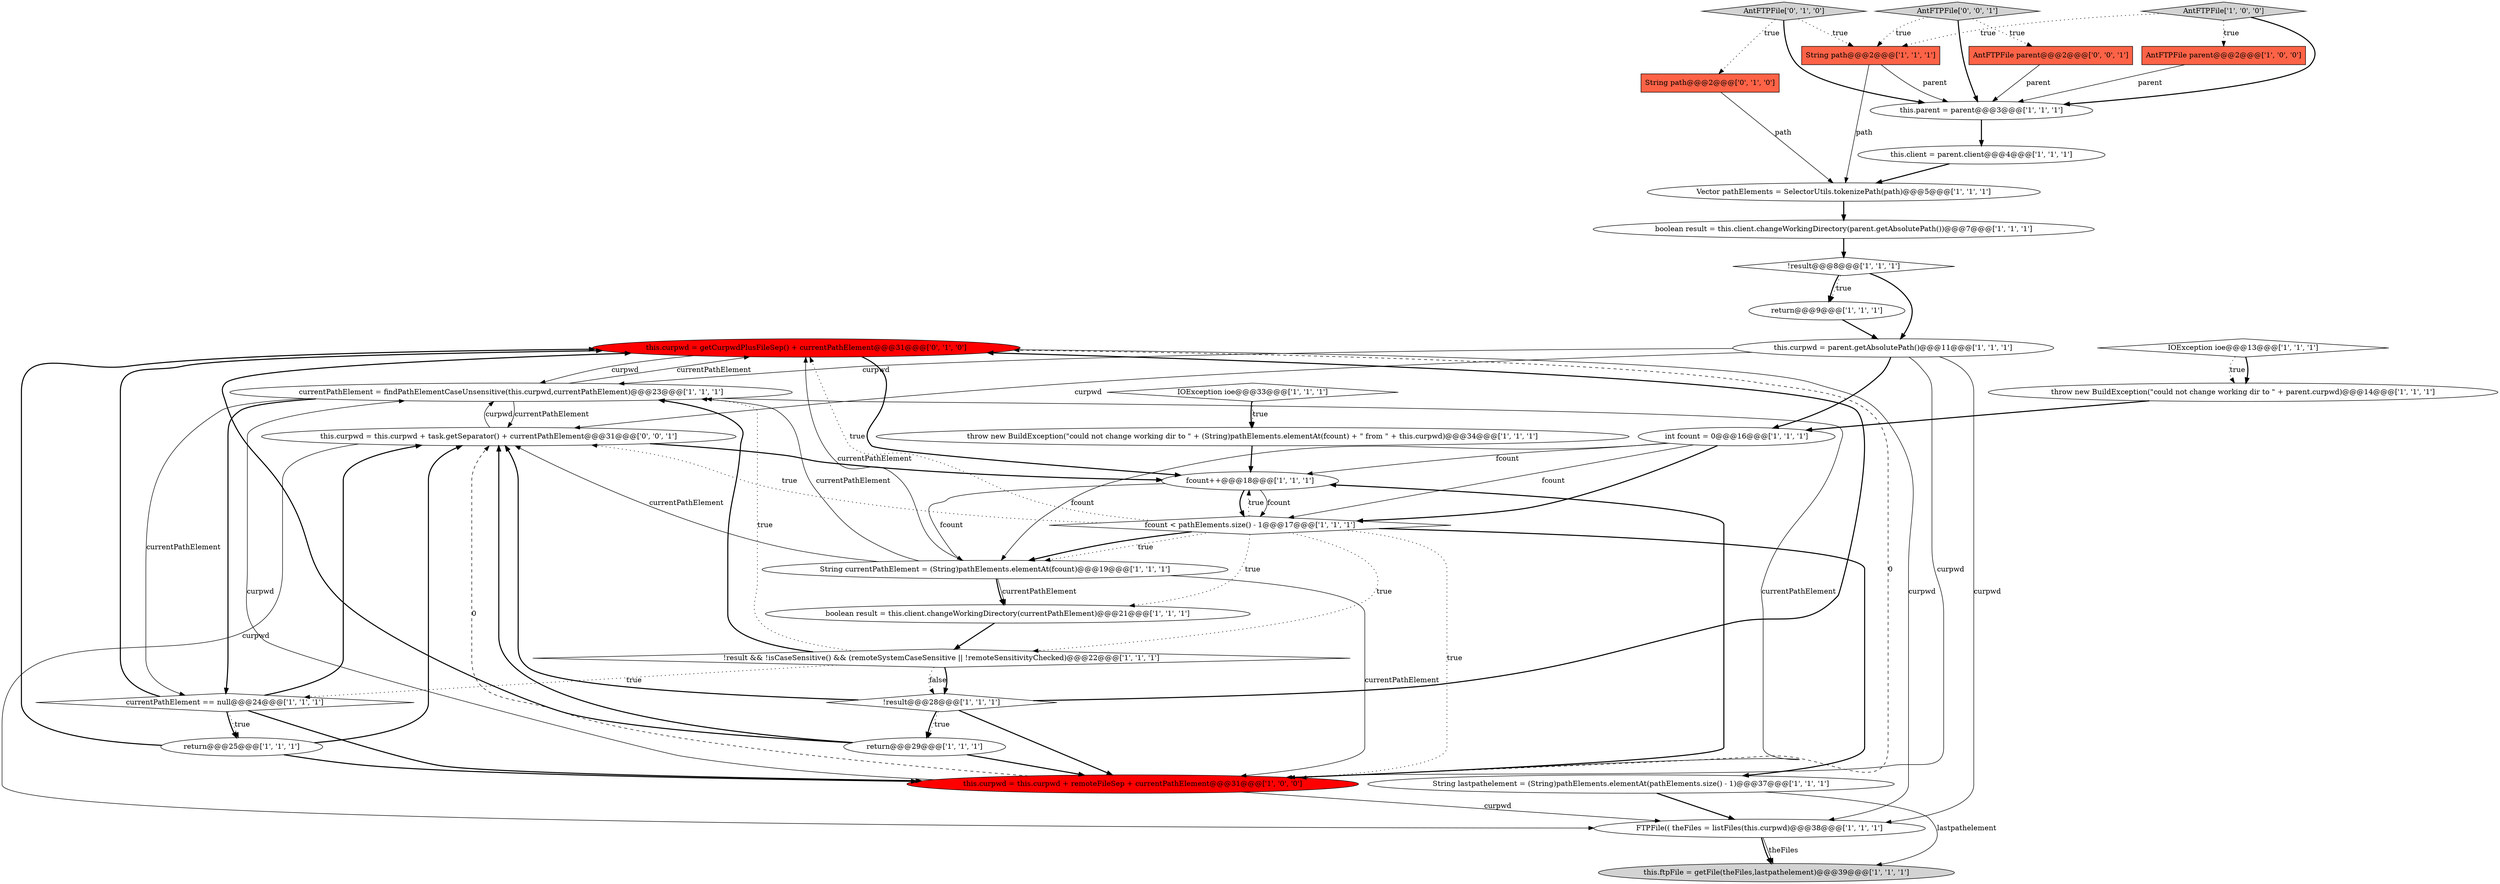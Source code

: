 digraph {
6 [style = filled, label = "this.ftpFile = getFile(theFiles,lastpathelement)@@@39@@@['1', '1', '1']", fillcolor = lightgray, shape = ellipse image = "AAA0AAABBB1BBB"];
3 [style = filled, label = "fcount < pathElements.size() - 1@@@17@@@['1', '1', '1']", fillcolor = white, shape = diamond image = "AAA0AAABBB1BBB"];
31 [style = filled, label = "this.curpwd = getCurpwdPlusFileSep() + currentPathElement@@@31@@@['0', '1', '0']", fillcolor = red, shape = ellipse image = "AAA1AAABBB2BBB"];
0 [style = filled, label = "throw new BuildException(\"could not change working dir to \" + (String)pathElements.elementAt(fcount) + \" from \" + this.curpwd)@@@34@@@['1', '1', '1']", fillcolor = white, shape = ellipse image = "AAA0AAABBB1BBB"];
30 [style = filled, label = "AntFTPFile['0', '1', '0']", fillcolor = lightgray, shape = diamond image = "AAA0AAABBB2BBB"];
10 [style = filled, label = "IOException ioe@@@13@@@['1', '1', '1']", fillcolor = white, shape = diamond image = "AAA0AAABBB1BBB"];
34 [style = filled, label = "AntFTPFile['0', '0', '1']", fillcolor = lightgray, shape = diamond image = "AAA0AAABBB3BBB"];
16 [style = filled, label = "FTPFile(( theFiles = listFiles(this.curpwd)@@@38@@@['1', '1', '1']", fillcolor = white, shape = ellipse image = "AAA0AAABBB1BBB"];
25 [style = filled, label = "currentPathElement = findPathElementCaseUnsensitive(this.curpwd,currentPathElement)@@@23@@@['1', '1', '1']", fillcolor = white, shape = ellipse image = "AAA0AAABBB1BBB"];
13 [style = filled, label = "this.curpwd = parent.getAbsolutePath()@@@11@@@['1', '1', '1']", fillcolor = white, shape = ellipse image = "AAA0AAABBB1BBB"];
15 [style = filled, label = "this.client = parent.client@@@4@@@['1', '1', '1']", fillcolor = white, shape = ellipse image = "AAA0AAABBB1BBB"];
32 [style = filled, label = "AntFTPFile parent@@@2@@@['0', '0', '1']", fillcolor = tomato, shape = box image = "AAA0AAABBB3BBB"];
24 [style = filled, label = "String path@@@2@@@['1', '1', '1']", fillcolor = tomato, shape = box image = "AAA0AAABBB1BBB"];
5 [style = filled, label = "fcount++@@@18@@@['1', '1', '1']", fillcolor = white, shape = ellipse image = "AAA0AAABBB1BBB"];
22 [style = filled, label = "boolean result = this.client.changeWorkingDirectory(currentPathElement)@@@21@@@['1', '1', '1']", fillcolor = white, shape = ellipse image = "AAA0AAABBB1BBB"];
1 [style = filled, label = "this.parent = parent@@@3@@@['1', '1', '1']", fillcolor = white, shape = ellipse image = "AAA0AAABBB1BBB"];
12 [style = filled, label = "String lastpathelement = (String)pathElements.elementAt(pathElements.size() - 1)@@@37@@@['1', '1', '1']", fillcolor = white, shape = ellipse image = "AAA0AAABBB1BBB"];
8 [style = filled, label = "return@@@9@@@['1', '1', '1']", fillcolor = white, shape = ellipse image = "AAA0AAABBB1BBB"];
26 [style = filled, label = "this.curpwd = this.curpwd + remoteFileSep + currentPathElement@@@31@@@['1', '0', '0']", fillcolor = red, shape = ellipse image = "AAA1AAABBB1BBB"];
17 [style = filled, label = "int fcount = 0@@@16@@@['1', '1', '1']", fillcolor = white, shape = ellipse image = "AAA0AAABBB1BBB"];
29 [style = filled, label = "String path@@@2@@@['0', '1', '0']", fillcolor = tomato, shape = box image = "AAA0AAABBB2BBB"];
21 [style = filled, label = "currentPathElement == null@@@24@@@['1', '1', '1']", fillcolor = white, shape = diamond image = "AAA0AAABBB1BBB"];
28 [style = filled, label = "!result@@@8@@@['1', '1', '1']", fillcolor = white, shape = diamond image = "AAA0AAABBB1BBB"];
7 [style = filled, label = "!result && !isCaseSensitive() && (remoteSystemCaseSensitive || !remoteSensitivityChecked)@@@22@@@['1', '1', '1']", fillcolor = white, shape = diamond image = "AAA0AAABBB1BBB"];
20 [style = filled, label = "AntFTPFile['1', '0', '0']", fillcolor = lightgray, shape = diamond image = "AAA0AAABBB1BBB"];
19 [style = filled, label = "return@@@29@@@['1', '1', '1']", fillcolor = white, shape = ellipse image = "AAA0AAABBB1BBB"];
33 [style = filled, label = "this.curpwd = this.curpwd + task.getSeparator() + currentPathElement@@@31@@@['0', '0', '1']", fillcolor = white, shape = ellipse image = "AAA0AAABBB3BBB"];
27 [style = filled, label = "boolean result = this.client.changeWorkingDirectory(parent.getAbsolutePath())@@@7@@@['1', '1', '1']", fillcolor = white, shape = ellipse image = "AAA0AAABBB1BBB"];
4 [style = filled, label = "return@@@25@@@['1', '1', '1']", fillcolor = white, shape = ellipse image = "AAA0AAABBB1BBB"];
23 [style = filled, label = "AntFTPFile parent@@@2@@@['1', '0', '0']", fillcolor = tomato, shape = box image = "AAA0AAABBB1BBB"];
14 [style = filled, label = "IOException ioe@@@33@@@['1', '1', '1']", fillcolor = white, shape = diamond image = "AAA0AAABBB1BBB"];
9 [style = filled, label = "!result@@@28@@@['1', '1', '1']", fillcolor = white, shape = diamond image = "AAA0AAABBB1BBB"];
2 [style = filled, label = "String currentPathElement = (String)pathElements.elementAt(fcount)@@@19@@@['1', '1', '1']", fillcolor = white, shape = ellipse image = "AAA0AAABBB1BBB"];
11 [style = filled, label = "throw new BuildException(\"could not change working dir to \" + parent.curpwd)@@@14@@@['1', '1', '1']", fillcolor = white, shape = ellipse image = "AAA0AAABBB1BBB"];
18 [style = filled, label = "Vector pathElements = SelectorUtils.tokenizePath(path)@@@5@@@['1', '1', '1']", fillcolor = white, shape = ellipse image = "AAA0AAABBB1BBB"];
29->18 [style = solid, label="path"];
5->3 [style = bold, label=""];
12->6 [style = solid, label="lastpathelement"];
14->0 [style = dotted, label="true"];
33->25 [style = solid, label="curpwd"];
27->28 [style = bold, label=""];
23->1 [style = solid, label="parent"];
3->33 [style = dotted, label="true"];
2->33 [style = solid, label="currentPathElement"];
33->16 [style = solid, label="curpwd"];
7->9 [style = dotted, label="false"];
24->1 [style = solid, label="parent"];
13->33 [style = solid, label="curpwd"];
9->26 [style = bold, label=""];
7->9 [style = bold, label=""];
13->17 [style = bold, label=""];
21->26 [style = bold, label=""];
21->31 [style = bold, label=""];
31->16 [style = solid, label="curpwd"];
25->21 [style = solid, label="currentPathElement"];
25->21 [style = bold, label=""];
10->11 [style = bold, label=""];
3->7 [style = dotted, label="true"];
17->5 [style = solid, label="fcount"];
28->8 [style = dotted, label="true"];
5->2 [style = solid, label="fcount"];
20->24 [style = dotted, label="true"];
9->33 [style = bold, label=""];
16->6 [style = bold, label=""];
31->5 [style = bold, label=""];
26->33 [style = dashed, label="0"];
3->26 [style = dotted, label="true"];
5->3 [style = solid, label="fcount"];
25->33 [style = solid, label="currentPathElement"];
22->7 [style = bold, label=""];
30->29 [style = dotted, label="true"];
3->5 [style = dotted, label="true"];
2->26 [style = solid, label="currentPathElement"];
16->6 [style = solid, label="theFiles"];
3->2 [style = bold, label=""];
19->26 [style = bold, label=""];
11->17 [style = bold, label=""];
26->25 [style = solid, label="curpwd"];
7->21 [style = dotted, label="true"];
25->26 [style = solid, label="currentPathElement"];
21->4 [style = bold, label=""];
19->33 [style = bold, label=""];
2->31 [style = solid, label="currentPathElement"];
34->24 [style = dotted, label="true"];
9->31 [style = bold, label=""];
13->16 [style = solid, label="curpwd"];
32->1 [style = solid, label="parent"];
3->12 [style = bold, label=""];
20->1 [style = bold, label=""];
33->5 [style = bold, label=""];
4->33 [style = bold, label=""];
2->25 [style = solid, label="currentPathElement"];
4->31 [style = bold, label=""];
24->18 [style = solid, label="path"];
9->19 [style = dotted, label="true"];
10->11 [style = dotted, label="true"];
28->8 [style = bold, label=""];
20->23 [style = dotted, label="true"];
17->3 [style = bold, label=""];
9->19 [style = bold, label=""];
26->31 [style = dashed, label="0"];
8->13 [style = bold, label=""];
0->5 [style = bold, label=""];
34->32 [style = dotted, label="true"];
17->3 [style = solid, label="fcount"];
30->1 [style = bold, label=""];
30->24 [style = dotted, label="true"];
19->31 [style = bold, label=""];
26->5 [style = bold, label=""];
34->1 [style = bold, label=""];
25->31 [style = solid, label="currentPathElement"];
31->25 [style = solid, label="curpwd"];
1->15 [style = bold, label=""];
21->33 [style = bold, label=""];
26->16 [style = solid, label="curpwd"];
4->26 [style = bold, label=""];
28->13 [style = bold, label=""];
2->22 [style = solid, label="currentPathElement"];
12->16 [style = bold, label=""];
15->18 [style = bold, label=""];
21->4 [style = dotted, label="true"];
14->0 [style = bold, label=""];
18->27 [style = bold, label=""];
13->25 [style = solid, label="curpwd"];
17->2 [style = solid, label="fcount"];
3->22 [style = dotted, label="true"];
7->25 [style = dotted, label="true"];
3->31 [style = dotted, label="true"];
7->25 [style = bold, label=""];
2->22 [style = bold, label=""];
13->26 [style = solid, label="curpwd"];
3->2 [style = dotted, label="true"];
}
